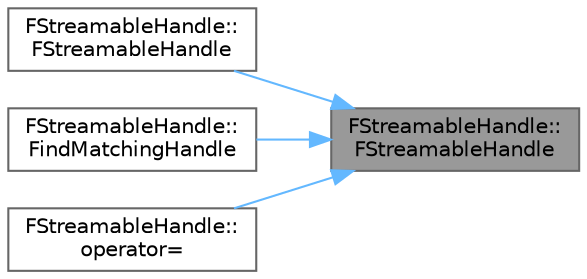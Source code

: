 digraph "FStreamableHandle::FStreamableHandle"
{
 // INTERACTIVE_SVG=YES
 // LATEX_PDF_SIZE
  bgcolor="transparent";
  edge [fontname=Helvetica,fontsize=10,labelfontname=Helvetica,labelfontsize=10];
  node [fontname=Helvetica,fontsize=10,shape=box,height=0.2,width=0.4];
  rankdir="RL";
  Node1 [id="Node000001",label="FStreamableHandle::\lFStreamableHandle",height=0.2,width=0.4,color="gray40", fillcolor="grey60", style="filled", fontcolor="black",tooltip=" "];
  Node1 -> Node2 [id="edge1_Node000001_Node000002",dir="back",color="steelblue1",style="solid",tooltip=" "];
  Node2 [id="Node000002",label="FStreamableHandle::\lFStreamableHandle",height=0.2,width=0.4,color="grey40", fillcolor="white", style="filled",URL="$df/d25/structFStreamableHandle.html#a7f40ddef36176890d5a59524309f359b",tooltip="Not safe to copy or duplicate."];
  Node1 -> Node3 [id="edge2_Node000001_Node000003",dir="back",color="steelblue1",style="solid",tooltip=" "];
  Node3 [id="Node000003",label="FStreamableHandle::\lFindMatchingHandle",height=0.2,width=0.4,color="grey40", fillcolor="white", style="filled",URL="$df/d25/structFStreamableHandle.html#a500df3f4f0b39fb7fc620223c205340f",tooltip="Return a TSharedPtr of the first handle among this and descendants which satisfies the predicate."];
  Node1 -> Node4 [id="edge3_Node000001_Node000004",dir="back",color="steelblue1",style="solid",tooltip=" "];
  Node4 [id="Node000004",label="FStreamableHandle::\loperator=",height=0.2,width=0.4,color="grey40", fillcolor="white", style="filled",URL="$df/d25/structFStreamableHandle.html#a394d1bf8a9179dd8ced4916b0f6d3457",tooltip=" "];
}

